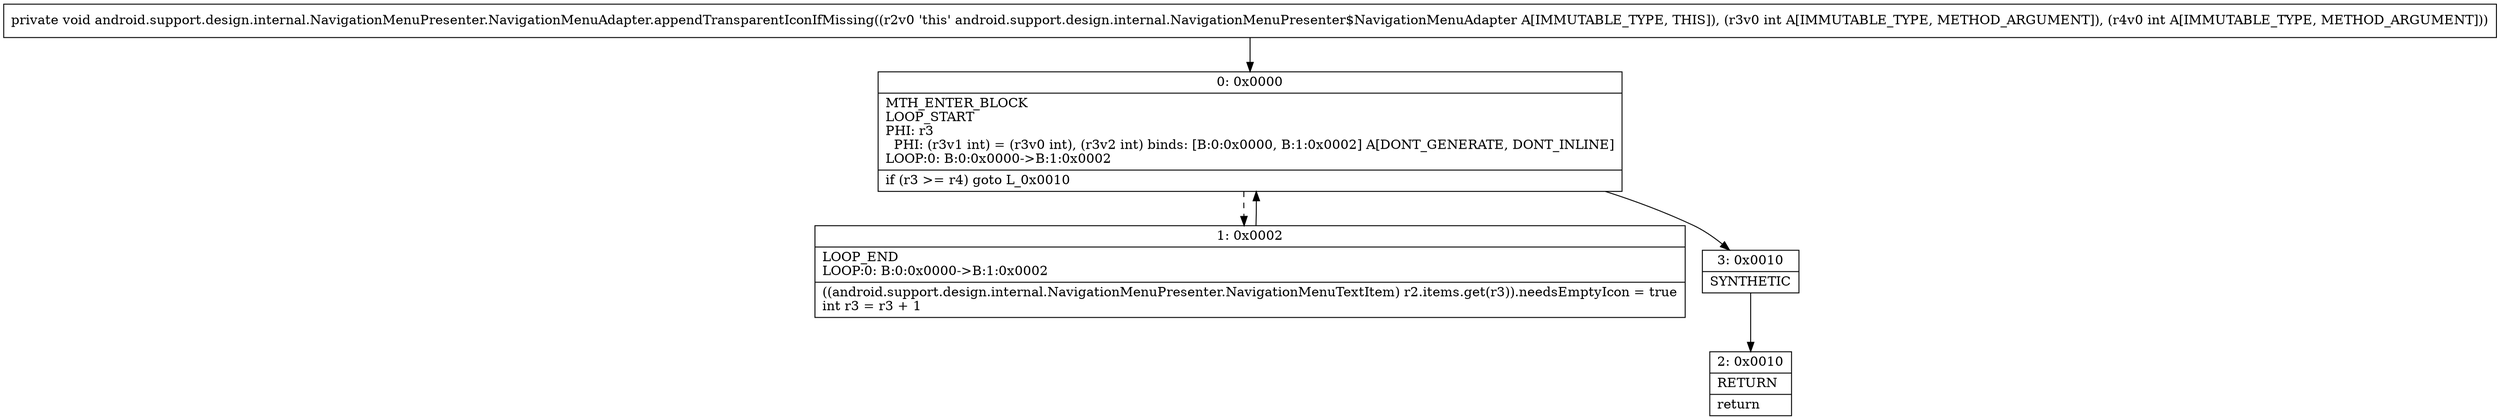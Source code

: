 digraph "CFG forandroid.support.design.internal.NavigationMenuPresenter.NavigationMenuAdapter.appendTransparentIconIfMissing(II)V" {
Node_0 [shape=record,label="{0\:\ 0x0000|MTH_ENTER_BLOCK\lLOOP_START\lPHI: r3 \l  PHI: (r3v1 int) = (r3v0 int), (r3v2 int) binds: [B:0:0x0000, B:1:0x0002] A[DONT_GENERATE, DONT_INLINE]\lLOOP:0: B:0:0x0000\-\>B:1:0x0002\l|if (r3 \>= r4) goto L_0x0010\l}"];
Node_1 [shape=record,label="{1\:\ 0x0002|LOOP_END\lLOOP:0: B:0:0x0000\-\>B:1:0x0002\l|((android.support.design.internal.NavigationMenuPresenter.NavigationMenuTextItem) r2.items.get(r3)).needsEmptyIcon = true\lint r3 = r3 + 1\l}"];
Node_2 [shape=record,label="{2\:\ 0x0010|RETURN\l|return\l}"];
Node_3 [shape=record,label="{3\:\ 0x0010|SYNTHETIC\l}"];
MethodNode[shape=record,label="{private void android.support.design.internal.NavigationMenuPresenter.NavigationMenuAdapter.appendTransparentIconIfMissing((r2v0 'this' android.support.design.internal.NavigationMenuPresenter$NavigationMenuAdapter A[IMMUTABLE_TYPE, THIS]), (r3v0 int A[IMMUTABLE_TYPE, METHOD_ARGUMENT]), (r4v0 int A[IMMUTABLE_TYPE, METHOD_ARGUMENT])) }"];
MethodNode -> Node_0;
Node_0 -> Node_1[style=dashed];
Node_0 -> Node_3;
Node_1 -> Node_0;
Node_3 -> Node_2;
}

